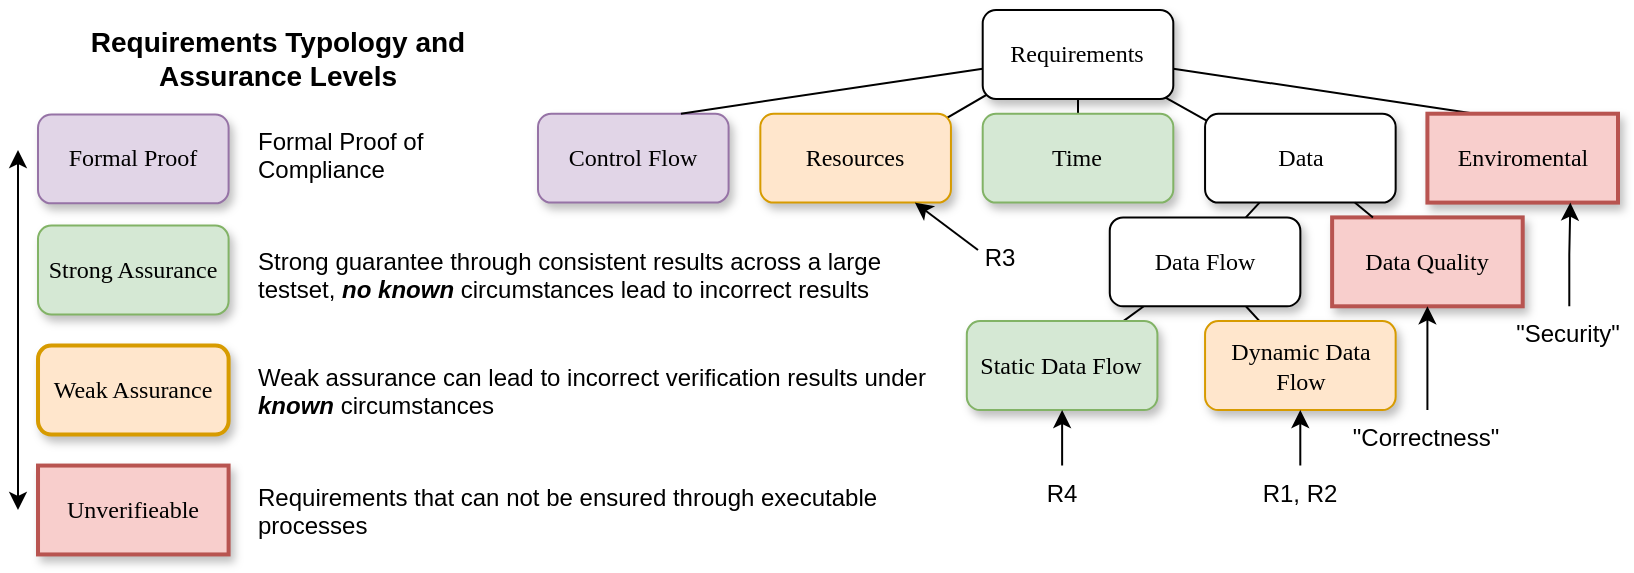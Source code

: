 <mxfile version="26.0.16">
  <diagram name="Page-1" id="10a91c8b-09ff-31b1-d368-03940ed4cc9e">
    <mxGraphModel dx="1380" dy="1969" grid="1" gridSize="10" guides="1" tooltips="1" connect="1" arrows="1" fold="1" page="1" pageScale="1" pageWidth="1100" pageHeight="850" background="none" math="0" shadow="0">
      <root>
        <mxCell id="0" />
        <mxCell id="1" parent="0" />
        <mxCell id="Ae-QFa7De2D5QW8ssNNp-5" value="Requirements Typology and Assurance Levels" style="text;html=1;align=center;verticalAlign=middle;whiteSpace=wrap;rounded=0;fontSize=14;fontStyle=1" parent="1" vertex="1">
          <mxGeometry x="90" y="-525.56" width="240" height="40" as="geometry" />
        </mxCell>
        <mxCell id="62893188c0fa7362-2" value="Control Flow" style="whiteSpace=wrap;html=1;rounded=1;shadow=1;labelBackgroundColor=none;strokeWidth=1;fontFamily=Verdana;fontSize=12;align=center;fillColor=#e1d5e7;strokeColor=#9673a6;fillStyle=auto;" parent="1" vertex="1">
          <mxGeometry x="340" y="-478.148" width="95.294" height="44.444" as="geometry" />
        </mxCell>
        <mxCell id="iCtp4tgkIVFlYScKLQ9_-16" style="rounded=0;orthogonalLoop=1;jettySize=auto;html=1;endArrow=none;startFill=0;entryX=0.75;entryY=0;entryDx=0;entryDy=0;" parent="1" source="62893188c0fa7362-1" target="62893188c0fa7362-2" edge="1">
          <mxGeometry relative="1" as="geometry" />
        </mxCell>
        <mxCell id="iCtp4tgkIVFlYScKLQ9_-5" style="rounded=0;orthogonalLoop=1;jettySize=auto;html=1;endArrow=none;startFill=0;" parent="1" source="62893188c0fa7362-1" target="62893188c0fa7362-9" edge="1">
          <mxGeometry relative="1" as="geometry" />
        </mxCell>
        <mxCell id="iCtp4tgkIVFlYScKLQ9_-18" style="rounded=0;orthogonalLoop=1;jettySize=auto;html=1;endArrow=none;startFill=0;entryX=0.25;entryY=0;entryDx=0;entryDy=0;" parent="1" source="62893188c0fa7362-1" target="iCtp4tgkIVFlYScKLQ9_-17" edge="1">
          <mxGeometry relative="1" as="geometry" />
        </mxCell>
        <mxCell id="Cu9Ry4CzhxIELboiRuNk-6" style="rounded=0;orthogonalLoop=1;jettySize=auto;html=1;endArrow=none;startFill=0;exitX=0.25;exitY=0.667;exitDx=0;exitDy=0;exitPerimeter=0;entryX=0.75;entryY=0.333;entryDx=0;entryDy=0;entryPerimeter=0;" parent="1" source="62893188c0fa7362-1" target="62893188c0fa7362-8" edge="1">
          <mxGeometry relative="1" as="geometry" />
        </mxCell>
        <mxCell id="Cu9Ry4CzhxIELboiRuNk-7" style="rounded=0;orthogonalLoop=1;jettySize=auto;html=1;endArrow=none;startFill=0;exitX=0.833;exitY=0.833;exitDx=0;exitDy=0;exitPerimeter=0;entryX=0.083;entryY=0.167;entryDx=0;entryDy=0;entryPerimeter=0;" parent="1" source="62893188c0fa7362-1" target="62893188c0fa7362-3" edge="1">
          <mxGeometry relative="1" as="geometry" />
        </mxCell>
        <mxCell id="62893188c0fa7362-1" value="Requirements" style="whiteSpace=wrap;html=1;rounded=1;shadow=1;labelBackgroundColor=none;strokeWidth=1;fontFamily=Verdana;fontSize=12;align=center;" parent="1" vertex="1">
          <mxGeometry x="562.353" y="-530" width="95.294" height="44.444" as="geometry" />
        </mxCell>
        <mxCell id="62893188c0fa7362-3" value="Data" style="whiteSpace=wrap;html=1;rounded=1;shadow=1;labelBackgroundColor=none;strokeWidth=1;fontFamily=Verdana;fontSize=12;align=center;" parent="1" vertex="1">
          <mxGeometry x="673.529" y="-478.148" width="95.294" height="44.444" as="geometry" />
        </mxCell>
        <mxCell id="62893188c0fa7362-8" value="Resources" style="whiteSpace=wrap;html=1;rounded=1;shadow=1;labelBackgroundColor=none;strokeWidth=1;fontFamily=Verdana;fontSize=12;align=center;fillColor=#ffe6cc;strokeColor=#d79b00;" parent="1" vertex="1">
          <mxGeometry x="451.176" y="-478.148" width="95.294" height="44.444" as="geometry" />
        </mxCell>
        <mxCell id="62893188c0fa7362-9" value="Time" style="whiteSpace=wrap;html=1;rounded=1;shadow=1;labelBackgroundColor=none;strokeWidth=1;fontFamily=Verdana;fontSize=12;align=center;fillColor=#d5e8d4;strokeColor=#82b366;" parent="1" vertex="1">
          <mxGeometry x="562.353" y="-478.148" width="95.294" height="44.444" as="geometry" />
        </mxCell>
        <mxCell id="iCtp4tgkIVFlYScKLQ9_-8" style="rounded=0;orthogonalLoop=1;jettySize=auto;html=1;endArrow=none;startFill=0;" parent="1" source="62893188c0fa7362-10" target="iCtp4tgkIVFlYScKLQ9_-6" edge="1">
          <mxGeometry relative="1" as="geometry" />
        </mxCell>
        <mxCell id="iCtp4tgkIVFlYScKLQ9_-9" style="rounded=0;orthogonalLoop=1;jettySize=auto;html=1;endArrow=none;startFill=0;" parent="1" source="62893188c0fa7362-10" target="iCtp4tgkIVFlYScKLQ9_-7" edge="1">
          <mxGeometry relative="1" as="geometry" />
        </mxCell>
        <mxCell id="62893188c0fa7362-10" value="Data Flow" style="whiteSpace=wrap;html=1;rounded=1;shadow=1;labelBackgroundColor=none;strokeWidth=1;fontFamily=Verdana;fontSize=12;align=center;" parent="1" vertex="1">
          <mxGeometry x="625.882" y="-426.296" width="95.294" height="44.444" as="geometry" />
        </mxCell>
        <mxCell id="62893188c0fa7362-11" value="Data Quality" style="whiteSpace=wrap;html=1;rounded=0;shadow=1;labelBackgroundColor=none;strokeWidth=2;fontFamily=Verdana;fontSize=12;align=center;fillColor=#f8cecc;strokeColor=#b85450;" parent="1" vertex="1">
          <mxGeometry x="737.059" y="-426.296" width="95.294" height="44.444" as="geometry" />
        </mxCell>
        <mxCell id="62893188c0fa7362-16" value="" style="rounded=0;html=1;labelBackgroundColor=none;startArrow=none;startFill=0;startSize=5;endArrow=none;endFill=0;endSize=5;jettySize=auto;orthogonalLoop=1;strokeWidth=1;fontFamily=Verdana;fontSize=12" parent="1" source="62893188c0fa7362-3" target="62893188c0fa7362-10" edge="1">
          <mxGeometry x="-0.261" y="-13" relative="1" as="geometry">
            <mxPoint as="offset" />
          </mxGeometry>
        </mxCell>
        <mxCell id="62893188c0fa7362-17" value="" style="rounded=0;html=1;labelBackgroundColor=none;startArrow=none;startFill=0;startSize=5;endArrow=none;endFill=0;endSize=5;jettySize=auto;orthogonalLoop=1;strokeWidth=1;fontFamily=Verdana;fontSize=12" parent="1" source="62893188c0fa7362-3" target="62893188c0fa7362-11" edge="1">
          <mxGeometry x="-0.129" y="17" relative="1" as="geometry">
            <mxPoint as="offset" />
          </mxGeometry>
        </mxCell>
        <mxCell id="iCtp4tgkIVFlYScKLQ9_-6" value="&lt;div&gt;Static Data Flow&lt;/div&gt;" style="whiteSpace=wrap;html=1;rounded=1;shadow=1;labelBackgroundColor=none;strokeWidth=1;fontFamily=Verdana;fontSize=12;align=center;fillColor=#d5e8d4;strokeColor=#82b366;" parent="1" vertex="1">
          <mxGeometry x="554.412" y="-374.444" width="95.294" height="44.444" as="geometry" />
        </mxCell>
        <mxCell id="iCtp4tgkIVFlYScKLQ9_-7" value="Dynamic Data Flow" style="whiteSpace=wrap;html=1;rounded=1;shadow=1;labelBackgroundColor=none;strokeWidth=1;fontFamily=Verdana;fontSize=12;align=center;fillColor=#ffe6cc;strokeColor=#d79b00;" parent="1" vertex="1">
          <mxGeometry x="673.529" y="-374.444" width="95.294" height="44.444" as="geometry" />
        </mxCell>
        <mxCell id="iCtp4tgkIVFlYScKLQ9_-17" value="Enviromental" style="whiteSpace=wrap;html=1;rounded=0;shadow=1;labelBackgroundColor=none;strokeWidth=2;fontFamily=Verdana;fontSize=12;align=center;fillColor=#f8cecc;strokeColor=#b85450;" parent="1" vertex="1">
          <mxGeometry x="784.706" y="-478.148" width="95.294" height="44.444" as="geometry" />
        </mxCell>
        <mxCell id="Ae-QFa7De2D5QW8ssNNp-28" value="Unverifieable" style="whiteSpace=wrap;html=1;rounded=0;shadow=1;labelBackgroundColor=none;strokeWidth=2;fontFamily=Verdana;fontSize=12;align=center;fillColor=#f8cecc;strokeColor=#b85450;" parent="1" vertex="1">
          <mxGeometry x="90.006" y="-302.218" width="95.294" height="44.444" as="geometry" />
        </mxCell>
        <mxCell id="Ae-QFa7De2D5QW8ssNNp-29" value="Requirements that can not be ensured through executable&lt;br&gt;processes" style="text;whiteSpace=wrap;html=1;" parent="1" vertex="1">
          <mxGeometry x="197.65" y="-300" width="342.35" height="40" as="geometry" />
        </mxCell>
        <mxCell id="Ae-QFa7De2D5QW8ssNNp-31" value="Weak Assurance" style="whiteSpace=wrap;html=1;rounded=1;shadow=1;labelBackgroundColor=none;strokeWidth=2;fontFamily=Verdana;fontSize=12;align=center;fillColor=#ffe6cc;strokeColor=#d79b00;" parent="1" vertex="1">
          <mxGeometry x="90.006" y="-362.218" width="95.294" height="44.444" as="geometry" />
        </mxCell>
        <mxCell id="Ae-QFa7De2D5QW8ssNNp-32" value="Weak assurance can lead to incorrect verification results under &lt;i&gt;&lt;b&gt;known&lt;/b&gt; &lt;/i&gt;circumstances " style="text;whiteSpace=wrap;html=1;" parent="1" vertex="1">
          <mxGeometry x="197.65" y="-360" width="352.35" height="40" as="geometry" />
        </mxCell>
        <mxCell id="Ae-QFa7De2D5QW8ssNNp-33" value="Strong Assurance" style="whiteSpace=wrap;html=1;rounded=1;shadow=1;labelBackgroundColor=none;strokeWidth=1;fontFamily=Verdana;fontSize=12;align=center;fillColor=#d5e8d4;strokeColor=#82b366;" parent="1" vertex="1">
          <mxGeometry x="90" y="-422.228" width="95.294" height="44.444" as="geometry" />
        </mxCell>
        <mxCell id="Ae-QFa7De2D5QW8ssNNp-35" value="Formal Proof of Compliance" style="text;whiteSpace=wrap;html=1;" parent="1" vertex="1">
          <mxGeometry x="197.65" y="-477.78" width="132.35" height="40" as="geometry" />
        </mxCell>
        <mxCell id="Ae-QFa7De2D5QW8ssNNp-36" value="Strong guarantee through consistent results across a large testset, &lt;i&gt;&lt;b&gt;no known&lt;/b&gt;&lt;/i&gt; circumstances lead to incorrect results" style="text;whiteSpace=wrap;html=1;" parent="1" vertex="1">
          <mxGeometry x="197.65" y="-417.78" width="352.35" height="40" as="geometry" />
        </mxCell>
        <mxCell id="Ae-QFa7De2D5QW8ssNNp-38" style="rounded=0;orthogonalLoop=1;jettySize=auto;html=1;" parent="1" target="62893188c0fa7362-8" edge="1">
          <mxGeometry relative="1" as="geometry">
            <mxPoint x="560" y="-410" as="sourcePoint" />
          </mxGeometry>
        </mxCell>
        <mxCell id="Ae-QFa7De2D5QW8ssNNp-37" value="R3" style="text;whiteSpace=wrap;html=1;align=center;" parent="1" vertex="1">
          <mxGeometry x="562.35" y="-420" width="17.65" height="20" as="geometry" />
        </mxCell>
        <mxCell id="Ae-QFa7De2D5QW8ssNNp-39" style="rounded=0;orthogonalLoop=1;jettySize=auto;html=1;entryX=0.5;entryY=1;entryDx=0;entryDy=0;" parent="1" source="Ae-QFa7De2D5QW8ssNNp-40" target="iCtp4tgkIVFlYScKLQ9_-6" edge="1">
          <mxGeometry relative="1" as="geometry">
            <mxPoint x="574.06" y="-330" as="targetPoint" />
          </mxGeometry>
        </mxCell>
        <mxCell id="Ae-QFa7De2D5QW8ssNNp-40" value="R4" style="text;whiteSpace=wrap;html=1;align=center;" parent="1" vertex="1">
          <mxGeometry x="588.23" y="-302.22" width="27.65" height="30" as="geometry" />
        </mxCell>
        <mxCell id="Ae-QFa7De2D5QW8ssNNp-44" style="edgeStyle=orthogonalEdgeStyle;rounded=0;orthogonalLoop=1;jettySize=auto;html=1;" parent="1" source="Ae-QFa7De2D5QW8ssNNp-43" target="iCtp4tgkIVFlYScKLQ9_-7" edge="1">
          <mxGeometry relative="1" as="geometry" />
        </mxCell>
        <mxCell id="Ae-QFa7De2D5QW8ssNNp-43" value="R1, R2" style="text;whiteSpace=wrap;html=1;align=center;" parent="1" vertex="1">
          <mxGeometry x="697.94" y="-302.22" width="46.47" height="30" as="geometry" />
        </mxCell>
        <mxCell id="Ae-QFa7De2D5QW8ssNNp-46" style="edgeStyle=orthogonalEdgeStyle;rounded=0;orthogonalLoop=1;jettySize=auto;html=1;" parent="1" source="Ae-QFa7De2D5QW8ssNNp-45" target="62893188c0fa7362-11" edge="1">
          <mxGeometry relative="1" as="geometry" />
        </mxCell>
        <mxCell id="Ae-QFa7De2D5QW8ssNNp-45" value="&quot;Correctness&quot;" style="text;whiteSpace=wrap;html=1;align=center;" parent="1" vertex="1">
          <mxGeometry x="761.47" y="-330" width="46.47" height="30" as="geometry" />
        </mxCell>
        <mxCell id="Ae-QFa7De2D5QW8ssNNp-47" value="&quot;Security&quot;" style="text;whiteSpace=wrap;html=1;align=center;" parent="1" vertex="1">
          <mxGeometry x="832.35" y="-381.85" width="46.47" height="27.78" as="geometry" />
        </mxCell>
        <mxCell id="Ae-QFa7De2D5QW8ssNNp-48" style="edgeStyle=orthogonalEdgeStyle;rounded=0;orthogonalLoop=1;jettySize=auto;html=1;entryX=0.75;entryY=1;entryDx=0;entryDy=0;" parent="1" source="Ae-QFa7De2D5QW8ssNNp-47" target="iCtp4tgkIVFlYScKLQ9_-17" edge="1">
          <mxGeometry relative="1" as="geometry">
            <mxPoint x="850" y="-430" as="targetPoint" />
          </mxGeometry>
        </mxCell>
        <mxCell id="Ae-QFa7De2D5QW8ssNNp-50" value="Formal Proof" style="whiteSpace=wrap;html=1;rounded=1;shadow=1;labelBackgroundColor=none;strokeWidth=1;fontFamily=Verdana;fontSize=12;align=center;fillColor=#e1d5e7;strokeColor=#9673a6;" parent="1" vertex="1">
          <mxGeometry x="90.003" y="-477.78" width="95.294" height="44.444" as="geometry" />
        </mxCell>
        <mxCell id="Ae-QFa7De2D5QW8ssNNp-51" value="" style="endArrow=classic;startArrow=classic;html=1;rounded=0;" parent="1" edge="1">
          <mxGeometry width="50" height="50" relative="1" as="geometry">
            <mxPoint x="80" y="-280" as="sourcePoint" />
            <mxPoint x="80" y="-460" as="targetPoint" />
          </mxGeometry>
        </mxCell>
      </root>
    </mxGraphModel>
  </diagram>
</mxfile>

